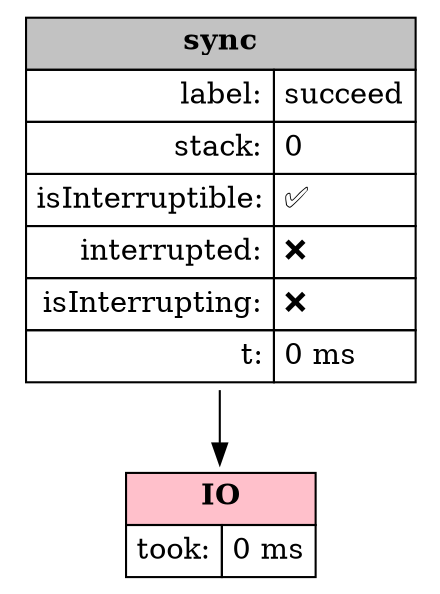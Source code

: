 digraph D {  node [shape=box]
"-main-39500-138267881668416" [shape=none, label=<<table CELLPADDING="4" BORDER="0" CELLBORDER="1" CELLSPACING="0"><tr><td BGCOLOR="gray76" colspan='2'><b>sync</b></td></tr><tr><td align='right'>label:</td><td align='left'>succeed</td></tr><tr><td align='right'>stack:</td><td align='left'>0</td></tr><tr><td align='right'>isInterruptible:</td><td align='left'>✅</td></tr><tr><td align='right'>interrupted:</td><td align='left'>❌</td></tr><tr><td align='right'>isInterrupting:</td><td align='left'>❌</td></tr><tr><td align='right'>t:</td><td align='left'>0 ms</td></tr></table>> ]
"-main-39500-138267881703208" [shape=none, label=<<table CELLPADDING="4" BORDER="0" CELLBORDER="1" CELLSPACING="0"><tr><td BGCOLOR="pink" colspan='2'><b>IO</b></td></tr><tr><td align='right'>took:</td><td align='left'>0 ms</td></tr></table>> ]
  "-main-39500-138267881668416" -> "-main-39500-138267881703208" 
}

